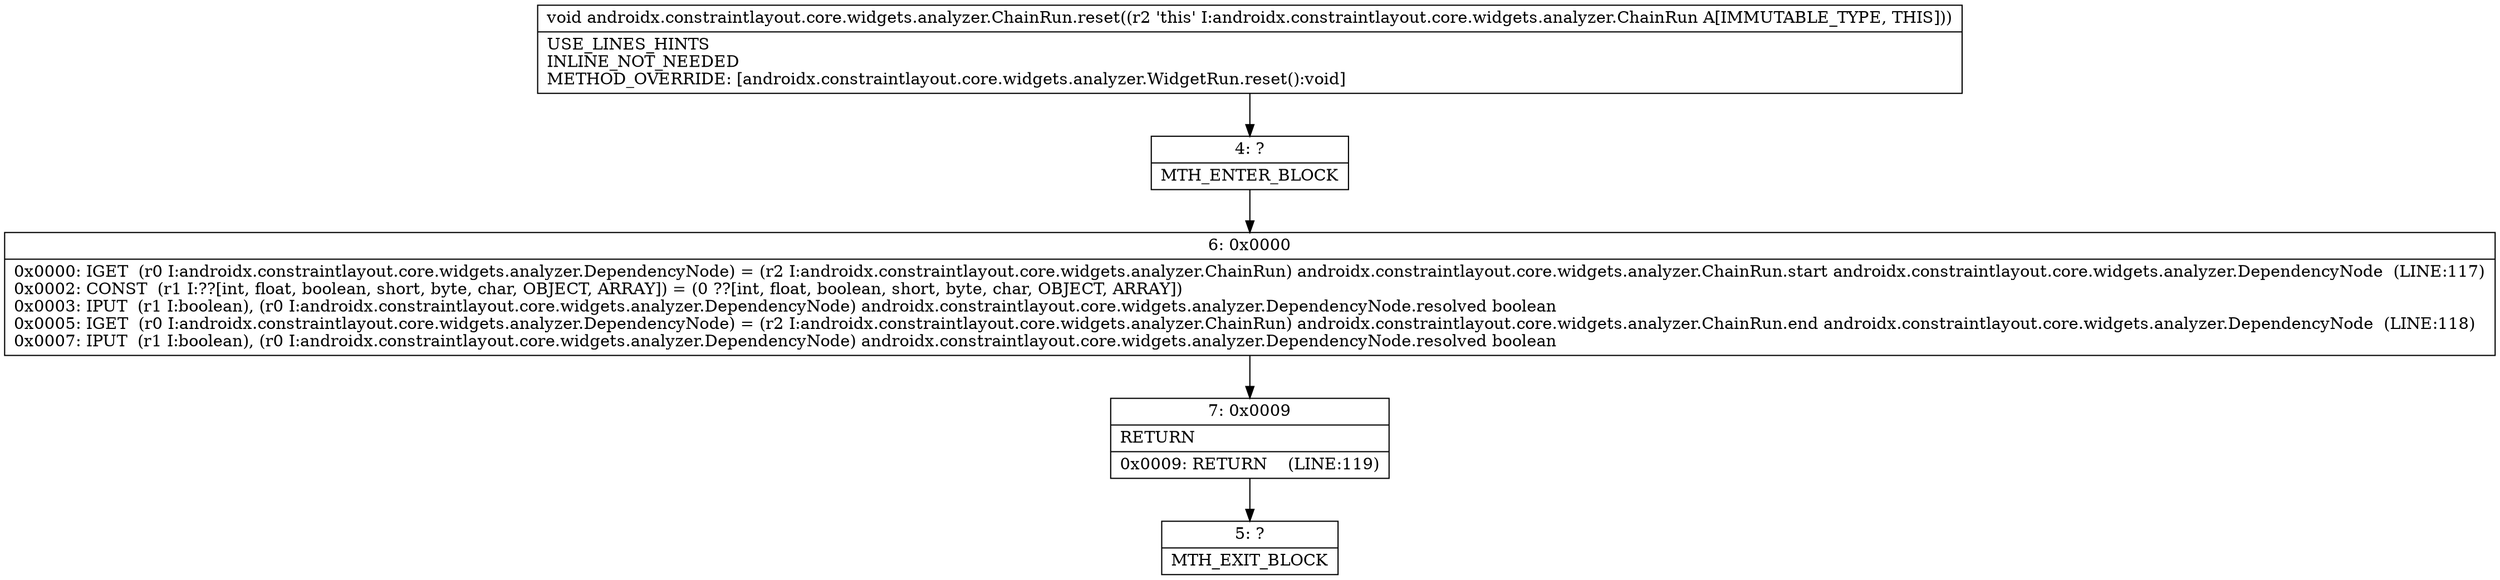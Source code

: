 digraph "CFG forandroidx.constraintlayout.core.widgets.analyzer.ChainRun.reset()V" {
Node_4 [shape=record,label="{4\:\ ?|MTH_ENTER_BLOCK\l}"];
Node_6 [shape=record,label="{6\:\ 0x0000|0x0000: IGET  (r0 I:androidx.constraintlayout.core.widgets.analyzer.DependencyNode) = (r2 I:androidx.constraintlayout.core.widgets.analyzer.ChainRun) androidx.constraintlayout.core.widgets.analyzer.ChainRun.start androidx.constraintlayout.core.widgets.analyzer.DependencyNode  (LINE:117)\l0x0002: CONST  (r1 I:??[int, float, boolean, short, byte, char, OBJECT, ARRAY]) = (0 ??[int, float, boolean, short, byte, char, OBJECT, ARRAY]) \l0x0003: IPUT  (r1 I:boolean), (r0 I:androidx.constraintlayout.core.widgets.analyzer.DependencyNode) androidx.constraintlayout.core.widgets.analyzer.DependencyNode.resolved boolean \l0x0005: IGET  (r0 I:androidx.constraintlayout.core.widgets.analyzer.DependencyNode) = (r2 I:androidx.constraintlayout.core.widgets.analyzer.ChainRun) androidx.constraintlayout.core.widgets.analyzer.ChainRun.end androidx.constraintlayout.core.widgets.analyzer.DependencyNode  (LINE:118)\l0x0007: IPUT  (r1 I:boolean), (r0 I:androidx.constraintlayout.core.widgets.analyzer.DependencyNode) androidx.constraintlayout.core.widgets.analyzer.DependencyNode.resolved boolean \l}"];
Node_7 [shape=record,label="{7\:\ 0x0009|RETURN\l|0x0009: RETURN    (LINE:119)\l}"];
Node_5 [shape=record,label="{5\:\ ?|MTH_EXIT_BLOCK\l}"];
MethodNode[shape=record,label="{void androidx.constraintlayout.core.widgets.analyzer.ChainRun.reset((r2 'this' I:androidx.constraintlayout.core.widgets.analyzer.ChainRun A[IMMUTABLE_TYPE, THIS]))  | USE_LINES_HINTS\lINLINE_NOT_NEEDED\lMETHOD_OVERRIDE: [androidx.constraintlayout.core.widgets.analyzer.WidgetRun.reset():void]\l}"];
MethodNode -> Node_4;Node_4 -> Node_6;
Node_6 -> Node_7;
Node_7 -> Node_5;
}

